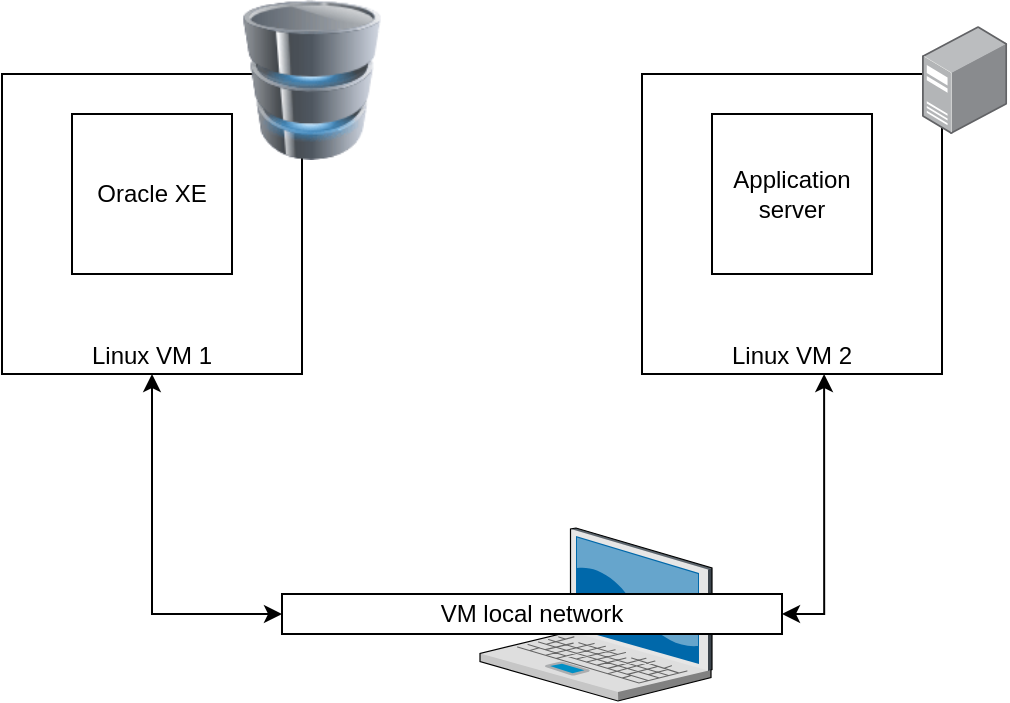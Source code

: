 <mxfile version="24.2.1" type="gitlab" pages="3">
  <diagram name="local" id="GNd4yHqygBcOLQkoBpL1">
    <mxGraphModel dx="1242" dy="722" grid="1" gridSize="10" guides="1" tooltips="1" connect="1" arrows="1" fold="1" page="1" pageScale="1" pageWidth="827" pageHeight="1169" math="0" shadow="0">
      <root>
        <mxCell id="0" />
        <mxCell id="1" parent="0" />
        <mxCell id="xW0-s0LkwNzm1nzMjuT5-1" value="" style="verticalLabelPosition=bottom;sketch=0;aspect=fixed;html=1;verticalAlign=top;strokeColor=none;align=center;outlineConnect=0;shape=mxgraph.citrix.laptop_2;" vertex="1" parent="1">
          <mxGeometry x="279" y="437" width="116" height="86.5" as="geometry" />
        </mxCell>
        <mxCell id="q1-Jsjgq30aR2A-P9GCa-1" value="Linux VM 1" style="whiteSpace=wrap;html=1;aspect=fixed;verticalAlign=bottom;" vertex="1" parent="1">
          <mxGeometry x="40" y="210" width="150" height="150" as="geometry" />
        </mxCell>
        <mxCell id="q1-Jsjgq30aR2A-P9GCa-2" value="Oracle XE" style="whiteSpace=wrap;html=1;aspect=fixed;" vertex="1" parent="1">
          <mxGeometry x="75" y="230" width="80" height="80" as="geometry" />
        </mxCell>
        <mxCell id="q1-Jsjgq30aR2A-P9GCa-5" value="Linux VM 2" style="whiteSpace=wrap;html=1;aspect=fixed;verticalAlign=bottom;" vertex="1" parent="1">
          <mxGeometry x="360" y="210" width="150" height="150" as="geometry" />
        </mxCell>
        <mxCell id="q1-Jsjgq30aR2A-P9GCa-6" value="Application server" style="whiteSpace=wrap;html=1;aspect=fixed;" vertex="1" parent="1">
          <mxGeometry x="395" y="230" width="80" height="80" as="geometry" />
        </mxCell>
        <mxCell id="q1-Jsjgq30aR2A-P9GCa-8" value="" style="image;points=[];aspect=fixed;html=1;align=center;shadow=0;dashed=0;image=img/lib/allied_telesis/computer_and_terminals/Server_Desktop.svg;" vertex="1" parent="1">
          <mxGeometry x="500" y="186" width="42.6" height="54" as="geometry" />
        </mxCell>
        <mxCell id="q1-Jsjgq30aR2A-P9GCa-9" value="" style="image;html=1;image=img/lib/clip_art/computers/Database_128x128.png" vertex="1" parent="1">
          <mxGeometry x="155" y="173" width="80" height="80" as="geometry" />
        </mxCell>
        <mxCell id="q1-Jsjgq30aR2A-P9GCa-17" style="edgeStyle=orthogonalEdgeStyle;rounded=0;orthogonalLoop=1;jettySize=auto;html=1;exitX=0;exitY=0.5;exitDx=0;exitDy=0;entryX=0.5;entryY=1;entryDx=0;entryDy=0;startArrow=classic;startFill=1;" edge="1" parent="1" source="q1-Jsjgq30aR2A-P9GCa-15" target="q1-Jsjgq30aR2A-P9GCa-1">
          <mxGeometry relative="1" as="geometry" />
        </mxCell>
        <mxCell id="q1-Jsjgq30aR2A-P9GCa-15" value="VM local network" style="rounded=0;whiteSpace=wrap;html=1;" vertex="1" parent="1">
          <mxGeometry x="180" y="470" width="250" height="20" as="geometry" />
        </mxCell>
        <mxCell id="q1-Jsjgq30aR2A-P9GCa-18" style="edgeStyle=orthogonalEdgeStyle;rounded=0;orthogonalLoop=1;jettySize=auto;html=1;exitX=1;exitY=0.5;exitDx=0;exitDy=0;entryX=0.607;entryY=1;entryDx=0;entryDy=0;startArrow=classic;startFill=1;entryPerimeter=0;" edge="1" parent="1" source="q1-Jsjgq30aR2A-P9GCa-15" target="q1-Jsjgq30aR2A-P9GCa-5">
          <mxGeometry relative="1" as="geometry">
            <mxPoint x="553.8" y="480" as="sourcePoint" />
            <mxPoint x="488.8" y="360" as="targetPoint" />
          </mxGeometry>
        </mxCell>
      </root>
    </mxGraphModel>
  </diagram>
  <diagram id="s6DycrGL4lkLug-dLmGf" name="db">
    <mxGraphModel dx="994" dy="578" grid="1" gridSize="10" guides="1" tooltips="1" connect="1" arrows="1" fold="1" page="1" pageScale="1" pageWidth="827" pageHeight="1169" math="0" shadow="0">
      <root>
        <mxCell id="0" />
        <mxCell id="1" parent="0" />
        <mxCell id="GJyBOwfY41v8rGVw_-NC-1" value="FAKTURE" style="shape=table;startSize=30;container=1;collapsible=1;childLayout=tableLayout;fixedRows=1;rowLines=0;fontStyle=1;align=center;resizeLast=1;html=1;" vertex="1" parent="1">
          <mxGeometry x="120" y="70" width="180" height="210" as="geometry" />
        </mxCell>
        <mxCell id="GJyBOwfY41v8rGVw_-NC-2" value="" style="shape=tableRow;horizontal=0;startSize=0;swimlaneHead=0;swimlaneBody=0;fillColor=none;collapsible=0;dropTarget=0;points=[[0,0.5],[1,0.5]];portConstraint=eastwest;top=0;left=0;right=0;bottom=1;" vertex="1" parent="GJyBOwfY41v8rGVw_-NC-1">
          <mxGeometry y="30" width="180" height="30" as="geometry" />
        </mxCell>
        <mxCell id="GJyBOwfY41v8rGVw_-NC-3" value="PK" style="shape=partialRectangle;connectable=0;fillColor=none;top=0;left=0;bottom=0;right=0;fontStyle=1;overflow=hidden;whiteSpace=wrap;html=1;" vertex="1" parent="GJyBOwfY41v8rGVw_-NC-2">
          <mxGeometry width="30" height="30" as="geometry">
            <mxRectangle width="30" height="30" as="alternateBounds" />
          </mxGeometry>
        </mxCell>
        <mxCell id="GJyBOwfY41v8rGVw_-NC-4" value="ID" style="shape=partialRectangle;connectable=0;fillColor=none;top=0;left=0;bottom=0;right=0;align=left;spacingLeft=6;fontStyle=5;overflow=hidden;whiteSpace=wrap;html=1;" vertex="1" parent="GJyBOwfY41v8rGVw_-NC-2">
          <mxGeometry x="30" width="150" height="30" as="geometry">
            <mxRectangle width="150" height="30" as="alternateBounds" />
          </mxGeometry>
        </mxCell>
        <mxCell id="GJyBOwfY41v8rGVw_-NC-5" value="" style="shape=tableRow;horizontal=0;startSize=0;swimlaneHead=0;swimlaneBody=0;fillColor=none;collapsible=0;dropTarget=0;points=[[0,0.5],[1,0.5]];portConstraint=eastwest;top=0;left=0;right=0;bottom=0;" vertex="1" parent="GJyBOwfY41v8rGVw_-NC-1">
          <mxGeometry y="60" width="180" height="30" as="geometry" />
        </mxCell>
        <mxCell id="GJyBOwfY41v8rGVw_-NC-6" value="" style="shape=partialRectangle;connectable=0;fillColor=none;top=0;left=0;bottom=0;right=0;editable=1;overflow=hidden;whiteSpace=wrap;html=1;" vertex="1" parent="GJyBOwfY41v8rGVw_-NC-5">
          <mxGeometry width="30" height="30" as="geometry">
            <mxRectangle width="30" height="30" as="alternateBounds" />
          </mxGeometry>
        </mxCell>
        <mxCell id="GJyBOwfY41v8rGVw_-NC-7" value="datum: DATE" style="shape=partialRectangle;connectable=0;fillColor=none;top=0;left=0;bottom=0;right=0;align=left;spacingLeft=6;overflow=hidden;whiteSpace=wrap;html=1;" vertex="1" parent="GJyBOwfY41v8rGVw_-NC-5">
          <mxGeometry x="30" width="150" height="30" as="geometry">
            <mxRectangle width="150" height="30" as="alternateBounds" />
          </mxGeometry>
        </mxCell>
        <mxCell id="GJyBOwfY41v8rGVw_-NC-8" value="" style="shape=tableRow;horizontal=0;startSize=0;swimlaneHead=0;swimlaneBody=0;fillColor=none;collapsible=0;dropTarget=0;points=[[0,0.5],[1,0.5]];portConstraint=eastwest;top=0;left=0;right=0;bottom=0;" vertex="1" parent="GJyBOwfY41v8rGVw_-NC-1">
          <mxGeometry y="90" width="180" height="30" as="geometry" />
        </mxCell>
        <mxCell id="GJyBOwfY41v8rGVw_-NC-9" value="" style="shape=partialRectangle;connectable=0;fillColor=none;top=0;left=0;bottom=0;right=0;editable=1;overflow=hidden;whiteSpace=wrap;html=1;" vertex="1" parent="GJyBOwfY41v8rGVw_-NC-8">
          <mxGeometry width="30" height="30" as="geometry">
            <mxRectangle width="30" height="30" as="alternateBounds" />
          </mxGeometry>
        </mxCell>
        <mxCell id="GJyBOwfY41v8rGVw_-NC-10" value="kupac: VARCHAR2" style="shape=partialRectangle;connectable=0;fillColor=none;top=0;left=0;bottom=0;right=0;align=left;spacingLeft=6;overflow=hidden;whiteSpace=wrap;html=1;" vertex="1" parent="GJyBOwfY41v8rGVw_-NC-8">
          <mxGeometry x="30" width="150" height="30" as="geometry">
            <mxRectangle width="150" height="30" as="alternateBounds" />
          </mxGeometry>
        </mxCell>
        <mxCell id="GJyBOwfY41v8rGVw_-NC-11" value="" style="shape=tableRow;horizontal=0;startSize=0;swimlaneHead=0;swimlaneBody=0;fillColor=none;collapsible=0;dropTarget=0;points=[[0,0.5],[1,0.5]];portConstraint=eastwest;top=0;left=0;right=0;bottom=0;" vertex="1" parent="GJyBOwfY41v8rGVw_-NC-1">
          <mxGeometry y="120" width="180" height="30" as="geometry" />
        </mxCell>
        <mxCell id="GJyBOwfY41v8rGVw_-NC-12" value="" style="shape=partialRectangle;connectable=0;fillColor=none;top=0;left=0;bottom=0;right=0;editable=1;overflow=hidden;whiteSpace=wrap;html=1;" vertex="1" parent="GJyBOwfY41v8rGVw_-NC-11">
          <mxGeometry width="30" height="30" as="geometry">
            <mxRectangle width="30" height="30" as="alternateBounds" />
          </mxGeometry>
        </mxCell>
        <mxCell id="GJyBOwfY41v8rGVw_-NC-13" value="brojRacuna: NUMBER" style="shape=partialRectangle;connectable=0;fillColor=none;top=0;left=0;bottom=0;right=0;align=left;spacingLeft=6;overflow=hidden;whiteSpace=wrap;html=1;" vertex="1" parent="GJyBOwfY41v8rGVw_-NC-11">
          <mxGeometry x="30" width="150" height="30" as="geometry">
            <mxRectangle width="150" height="30" as="alternateBounds" />
          </mxGeometry>
        </mxCell>
        <mxCell id="GJyBOwfY41v8rGVw_-NC-17" style="shape=tableRow;horizontal=0;startSize=0;swimlaneHead=0;swimlaneBody=0;fillColor=none;collapsible=0;dropTarget=0;points=[[0,0.5],[1,0.5]];portConstraint=eastwest;top=0;left=0;right=0;bottom=0;" vertex="1" parent="GJyBOwfY41v8rGVw_-NC-1">
          <mxGeometry y="150" width="180" height="30" as="geometry" />
        </mxCell>
        <mxCell id="GJyBOwfY41v8rGVw_-NC-18" style="shape=partialRectangle;connectable=0;fillColor=none;top=0;left=0;bottom=0;right=0;editable=1;overflow=hidden;whiteSpace=wrap;html=1;" vertex="1" parent="GJyBOwfY41v8rGVw_-NC-17">
          <mxGeometry width="30" height="30" as="geometry">
            <mxRectangle width="30" height="30" as="alternateBounds" />
          </mxGeometry>
        </mxCell>
        <mxCell id="GJyBOwfY41v8rGVw_-NC-19" value="iznos: NUMBER" style="shape=partialRectangle;connectable=0;fillColor=none;top=0;left=0;bottom=0;right=0;align=left;spacingLeft=6;overflow=hidden;whiteSpace=wrap;html=1;" vertex="1" parent="GJyBOwfY41v8rGVw_-NC-17">
          <mxGeometry x="30" width="150" height="30" as="geometry">
            <mxRectangle width="150" height="30" as="alternateBounds" />
          </mxGeometry>
        </mxCell>
        <mxCell id="GJyBOwfY41v8rGVw_-NC-20" style="shape=tableRow;horizontal=0;startSize=0;swimlaneHead=0;swimlaneBody=0;fillColor=none;collapsible=0;dropTarget=0;points=[[0,0.5],[1,0.5]];portConstraint=eastwest;top=0;left=0;right=0;bottom=0;" vertex="1" parent="GJyBOwfY41v8rGVw_-NC-1">
          <mxGeometry y="180" width="180" height="30" as="geometry" />
        </mxCell>
        <mxCell id="GJyBOwfY41v8rGVw_-NC-21" value="FK" style="shape=partialRectangle;connectable=0;fillColor=none;top=0;left=0;bottom=0;right=0;editable=1;overflow=hidden;whiteSpace=wrap;html=1;" vertex="1" parent="GJyBOwfY41v8rGVw_-NC-20">
          <mxGeometry width="30" height="30" as="geometry">
            <mxRectangle width="30" height="30" as="alternateBounds" />
          </mxGeometry>
        </mxCell>
        <mxCell id="GJyBOwfY41v8rGVw_-NC-22" value="vrstaPlacanja: NUMBER" style="shape=partialRectangle;connectable=0;fillColor=none;top=0;left=0;bottom=0;right=0;align=left;spacingLeft=6;overflow=hidden;whiteSpace=wrap;html=1;" vertex="1" parent="GJyBOwfY41v8rGVw_-NC-20">
          <mxGeometry x="30" width="150" height="30" as="geometry">
            <mxRectangle width="150" height="30" as="alternateBounds" />
          </mxGeometry>
        </mxCell>
        <mxCell id="GJyBOwfY41v8rGVw_-NC-23" value="STAVKE_FAKTURA" style="shape=table;startSize=30;container=1;collapsible=1;childLayout=tableLayout;fixedRows=1;rowLines=0;fontStyle=1;align=center;resizeLast=1;html=1;" vertex="1" parent="1">
          <mxGeometry x="540" y="60" width="180" height="210" as="geometry" />
        </mxCell>
        <mxCell id="GJyBOwfY41v8rGVw_-NC-24" value="" style="shape=tableRow;horizontal=0;startSize=0;swimlaneHead=0;swimlaneBody=0;fillColor=none;collapsible=0;dropTarget=0;points=[[0,0.5],[1,0.5]];portConstraint=eastwest;top=0;left=0;right=0;bottom=1;" vertex="1" parent="GJyBOwfY41v8rGVw_-NC-23">
          <mxGeometry y="30" width="180" height="30" as="geometry" />
        </mxCell>
        <mxCell id="GJyBOwfY41v8rGVw_-NC-25" value="PK" style="shape=partialRectangle;connectable=0;fillColor=none;top=0;left=0;bottom=0;right=0;fontStyle=1;overflow=hidden;whiteSpace=wrap;html=1;" vertex="1" parent="GJyBOwfY41v8rGVw_-NC-24">
          <mxGeometry width="30" height="30" as="geometry">
            <mxRectangle width="30" height="30" as="alternateBounds" />
          </mxGeometry>
        </mxCell>
        <mxCell id="GJyBOwfY41v8rGVw_-NC-26" value="ID" style="shape=partialRectangle;connectable=0;fillColor=none;top=0;left=0;bottom=0;right=0;align=left;spacingLeft=6;fontStyle=5;overflow=hidden;whiteSpace=wrap;html=1;" vertex="1" parent="GJyBOwfY41v8rGVw_-NC-24">
          <mxGeometry x="30" width="150" height="30" as="geometry">
            <mxRectangle width="150" height="30" as="alternateBounds" />
          </mxGeometry>
        </mxCell>
        <mxCell id="GJyBOwfY41v8rGVw_-NC-27" value="" style="shape=tableRow;horizontal=0;startSize=0;swimlaneHead=0;swimlaneBody=0;fillColor=none;collapsible=0;dropTarget=0;points=[[0,0.5],[1,0.5]];portConstraint=eastwest;top=0;left=0;right=0;bottom=0;" vertex="1" parent="GJyBOwfY41v8rGVw_-NC-23">
          <mxGeometry y="60" width="180" height="30" as="geometry" />
        </mxCell>
        <mxCell id="GJyBOwfY41v8rGVw_-NC-28" value="FK" style="shape=partialRectangle;connectable=0;fillColor=none;top=0;left=0;bottom=0;right=0;editable=1;overflow=hidden;whiteSpace=wrap;html=1;" vertex="1" parent="GJyBOwfY41v8rGVw_-NC-27">
          <mxGeometry width="30" height="30" as="geometry">
            <mxRectangle width="30" height="30" as="alternateBounds" />
          </mxGeometry>
        </mxCell>
        <mxCell id="GJyBOwfY41v8rGVw_-NC-29" value="faktura: NUMBER" style="shape=partialRectangle;connectable=0;fillColor=none;top=0;left=0;bottom=0;right=0;align=left;spacingLeft=6;overflow=hidden;whiteSpace=wrap;html=1;" vertex="1" parent="GJyBOwfY41v8rGVw_-NC-27">
          <mxGeometry x="30" width="150" height="30" as="geometry">
            <mxRectangle width="150" height="30" as="alternateBounds" />
          </mxGeometry>
        </mxCell>
        <mxCell id="GJyBOwfY41v8rGVw_-NC-30" value="" style="shape=tableRow;horizontal=0;startSize=0;swimlaneHead=0;swimlaneBody=0;fillColor=none;collapsible=0;dropTarget=0;points=[[0,0.5],[1,0.5]];portConstraint=eastwest;top=0;left=0;right=0;bottom=0;" vertex="1" parent="GJyBOwfY41v8rGVw_-NC-23">
          <mxGeometry y="90" width="180" height="30" as="geometry" />
        </mxCell>
        <mxCell id="GJyBOwfY41v8rGVw_-NC-31" value="FK" style="shape=partialRectangle;connectable=0;fillColor=none;top=0;left=0;bottom=0;right=0;editable=1;overflow=hidden;whiteSpace=wrap;html=1;" vertex="1" parent="GJyBOwfY41v8rGVw_-NC-30">
          <mxGeometry width="30" height="30" as="geometry">
            <mxRectangle width="30" height="30" as="alternateBounds" />
          </mxGeometry>
        </mxCell>
        <mxCell id="GJyBOwfY41v8rGVw_-NC-32" value="proizvod: NUMBER" style="shape=partialRectangle;connectable=0;fillColor=none;top=0;left=0;bottom=0;right=0;align=left;spacingLeft=6;overflow=hidden;whiteSpace=wrap;html=1;" vertex="1" parent="GJyBOwfY41v8rGVw_-NC-30">
          <mxGeometry x="30" width="150" height="30" as="geometry">
            <mxRectangle width="150" height="30" as="alternateBounds" />
          </mxGeometry>
        </mxCell>
        <mxCell id="GJyBOwfY41v8rGVw_-NC-33" value="" style="shape=tableRow;horizontal=0;startSize=0;swimlaneHead=0;swimlaneBody=0;fillColor=none;collapsible=0;dropTarget=0;points=[[0,0.5],[1,0.5]];portConstraint=eastwest;top=0;left=0;right=0;bottom=0;" vertex="1" parent="GJyBOwfY41v8rGVw_-NC-23">
          <mxGeometry y="120" width="180" height="30" as="geometry" />
        </mxCell>
        <mxCell id="GJyBOwfY41v8rGVw_-NC-34" value="" style="shape=partialRectangle;connectable=0;fillColor=none;top=0;left=0;bottom=0;right=0;editable=1;overflow=hidden;whiteSpace=wrap;html=1;" vertex="1" parent="GJyBOwfY41v8rGVw_-NC-33">
          <mxGeometry width="30" height="30" as="geometry">
            <mxRectangle width="30" height="30" as="alternateBounds" />
          </mxGeometry>
        </mxCell>
        <mxCell id="GJyBOwfY41v8rGVw_-NC-35" value="kolicina: NUMBER" style="shape=partialRectangle;connectable=0;fillColor=none;top=0;left=0;bottom=0;right=0;align=left;spacingLeft=6;overflow=hidden;whiteSpace=wrap;html=1;" vertex="1" parent="GJyBOwfY41v8rGVw_-NC-33">
          <mxGeometry x="30" width="150" height="30" as="geometry">
            <mxRectangle width="150" height="30" as="alternateBounds" />
          </mxGeometry>
        </mxCell>
        <mxCell id="GJyBOwfY41v8rGVw_-NC-36" style="shape=tableRow;horizontal=0;startSize=0;swimlaneHead=0;swimlaneBody=0;fillColor=none;collapsible=0;dropTarget=0;points=[[0,0.5],[1,0.5]];portConstraint=eastwest;top=0;left=0;right=0;bottom=0;" vertex="1" parent="GJyBOwfY41v8rGVw_-NC-23">
          <mxGeometry y="150" width="180" height="30" as="geometry" />
        </mxCell>
        <mxCell id="GJyBOwfY41v8rGVw_-NC-37" style="shape=partialRectangle;connectable=0;fillColor=none;top=0;left=0;bottom=0;right=0;editable=1;overflow=hidden;whiteSpace=wrap;html=1;" vertex="1" parent="GJyBOwfY41v8rGVw_-NC-36">
          <mxGeometry width="30" height="30" as="geometry">
            <mxRectangle width="30" height="30" as="alternateBounds" />
          </mxGeometry>
        </mxCell>
        <mxCell id="GJyBOwfY41v8rGVw_-NC-38" value="iznos: NUMBER" style="shape=partialRectangle;connectable=0;fillColor=none;top=0;left=0;bottom=0;right=0;align=left;spacingLeft=6;overflow=hidden;whiteSpace=wrap;html=1;" vertex="1" parent="GJyBOwfY41v8rGVw_-NC-36">
          <mxGeometry x="30" width="150" height="30" as="geometry">
            <mxRectangle width="150" height="30" as="alternateBounds" />
          </mxGeometry>
        </mxCell>
        <mxCell id="GJyBOwfY41v8rGVw_-NC-39" style="shape=tableRow;horizontal=0;startSize=0;swimlaneHead=0;swimlaneBody=0;fillColor=none;collapsible=0;dropTarget=0;points=[[0,0.5],[1,0.5]];portConstraint=eastwest;top=0;left=0;right=0;bottom=0;" vertex="1" parent="GJyBOwfY41v8rGVw_-NC-23">
          <mxGeometry y="180" width="180" height="30" as="geometry" />
        </mxCell>
        <mxCell id="GJyBOwfY41v8rGVw_-NC-40" value="" style="shape=partialRectangle;connectable=0;fillColor=none;top=0;left=0;bottom=0;right=0;editable=1;overflow=hidden;whiteSpace=wrap;html=1;" vertex="1" parent="GJyBOwfY41v8rGVw_-NC-39">
          <mxGeometry width="30" height="30" as="geometry">
            <mxRectangle width="30" height="30" as="alternateBounds" />
          </mxGeometry>
        </mxCell>
        <mxCell id="GJyBOwfY41v8rGVw_-NC-41" value="" style="shape=partialRectangle;connectable=0;fillColor=none;top=0;left=0;bottom=0;right=0;align=left;spacingLeft=6;overflow=hidden;whiteSpace=wrap;html=1;" vertex="1" parent="GJyBOwfY41v8rGVw_-NC-39">
          <mxGeometry x="30" width="150" height="30" as="geometry">
            <mxRectangle width="150" height="30" as="alternateBounds" />
          </mxGeometry>
        </mxCell>
        <mxCell id="GJyBOwfY41v8rGVw_-NC-42" value="" style="edgeStyle=entityRelationEdgeStyle;fontSize=12;html=1;endArrow=ERoneToMany;rounded=0;" edge="1" parent="1" source="GJyBOwfY41v8rGVw_-NC-1" target="GJyBOwfY41v8rGVw_-NC-23">
          <mxGeometry width="100" height="100" relative="1" as="geometry">
            <mxPoint x="380" y="240" as="sourcePoint" />
            <mxPoint x="480" y="140" as="targetPoint" />
          </mxGeometry>
        </mxCell>
      </root>
    </mxGraphModel>
  </diagram>
  <diagram id="oleDjwgQftHV4-MQ-kjo" name="cloud">
    <mxGraphModel dx="1242" dy="722" grid="1" gridSize="10" guides="1" tooltips="1" connect="1" arrows="1" fold="1" page="1" pageScale="1" pageWidth="827" pageHeight="1169" math="0" shadow="0">
      <root>
        <mxCell id="0" />
        <mxCell id="1" parent="0" />
        <mxCell id="GX8-87ZRZI-6Yge3Tdwo-11" value="" style="image;html=1;image=img/lib/clip_art/networking/Cloud_Computer_128x128.png" vertex="1" parent="1">
          <mxGeometry x="224" y="410" width="190" height="140" as="geometry" />
        </mxCell>
        <mxCell id="GX8-87ZRZI-6Yge3Tdwo-2" value="Oracle DB instance" style="whiteSpace=wrap;html=1;aspect=fixed;verticalAlign=bottom;" vertex="1" parent="1">
          <mxGeometry x="40" y="210" width="150" height="150" as="geometry" />
        </mxCell>
        <mxCell id="GX8-87ZRZI-6Yge3Tdwo-3" value="Oracle DB" style="whiteSpace=wrap;html=1;aspect=fixed;" vertex="1" parent="1">
          <mxGeometry x="75" y="230" width="80" height="80" as="geometry" />
        </mxCell>
        <mxCell id="GX8-87ZRZI-6Yge3Tdwo-4" value="Linux AMD VM 2" style="whiteSpace=wrap;html=1;aspect=fixed;verticalAlign=bottom;" vertex="1" parent="1">
          <mxGeometry x="360" y="210" width="150" height="150" as="geometry" />
        </mxCell>
        <mxCell id="GX8-87ZRZI-6Yge3Tdwo-5" value="Application server" style="whiteSpace=wrap;html=1;aspect=fixed;" vertex="1" parent="1">
          <mxGeometry x="395" y="230" width="80" height="80" as="geometry" />
        </mxCell>
        <mxCell id="GX8-87ZRZI-6Yge3Tdwo-6" value="" style="image;points=[];aspect=fixed;html=1;align=center;shadow=0;dashed=0;image=img/lib/allied_telesis/computer_and_terminals/Server_Desktop.svg;" vertex="1" parent="1">
          <mxGeometry x="500" y="186" width="42.6" height="54" as="geometry" />
        </mxCell>
        <mxCell id="GX8-87ZRZI-6Yge3Tdwo-7" value="" style="image;html=1;image=img/lib/clip_art/computers/Database_128x128.png" vertex="1" parent="1">
          <mxGeometry x="155" y="173" width="80" height="80" as="geometry" />
        </mxCell>
        <mxCell id="GX8-87ZRZI-6Yge3Tdwo-8" style="edgeStyle=orthogonalEdgeStyle;rounded=0;orthogonalLoop=1;jettySize=auto;html=1;exitX=0;exitY=0.5;exitDx=0;exitDy=0;entryX=0.5;entryY=1;entryDx=0;entryDy=0;startArrow=classic;startFill=1;" edge="1" parent="1" source="GX8-87ZRZI-6Yge3Tdwo-9" target="GX8-87ZRZI-6Yge3Tdwo-2">
          <mxGeometry relative="1" as="geometry" />
        </mxCell>
        <mxCell id="GX8-87ZRZI-6Yge3Tdwo-9" value="Oracle Cloud" style="rounded=0;whiteSpace=wrap;html=1;" vertex="1" parent="1">
          <mxGeometry x="180" y="470" width="250" height="20" as="geometry" />
        </mxCell>
        <mxCell id="GX8-87ZRZI-6Yge3Tdwo-10" style="edgeStyle=orthogonalEdgeStyle;rounded=0;orthogonalLoop=1;jettySize=auto;html=1;exitX=1;exitY=0.5;exitDx=0;exitDy=0;entryX=0.607;entryY=1;entryDx=0;entryDy=0;startArrow=classic;startFill=1;entryPerimeter=0;" edge="1" parent="1" source="GX8-87ZRZI-6Yge3Tdwo-9" target="GX8-87ZRZI-6Yge3Tdwo-4">
          <mxGeometry relative="1" as="geometry">
            <mxPoint x="553.8" y="480" as="sourcePoint" />
            <mxPoint x="488.8" y="360" as="targetPoint" />
          </mxGeometry>
        </mxCell>
      </root>
    </mxGraphModel>
  </diagram>
</mxfile>
